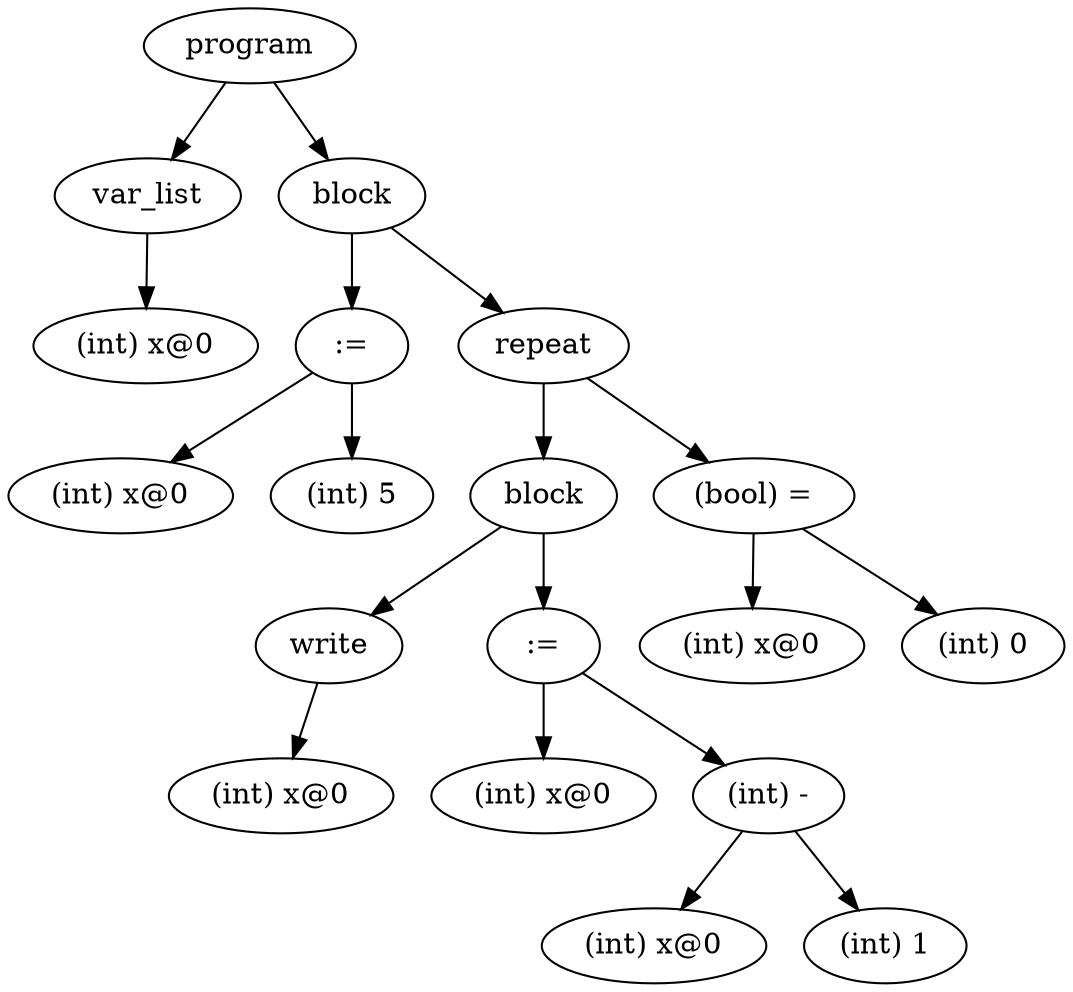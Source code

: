 digraph {
graph [ordering="out"];
node0[label="program"];
node1[label="var_list"];
node2[label="(int) x@0"];
node1 -> node2;
node0 -> node1;
node3[label="block"];
node4[label=":="];
node5[label="(int) x@0"];
node4 -> node5;
node6[label="(int) 5"];
node4 -> node6;
node3 -> node4;
node7[label="repeat"];
node8[label="block"];
node9[label="write"];
node10[label="(int) x@0"];
node9 -> node10;
node8 -> node9;
node11[label=":="];
node12[label="(int) x@0"];
node11 -> node12;
node13[label="(int) -"];
node14[label="(int) x@0"];
node13 -> node14;
node15[label="(int) 1"];
node13 -> node15;
node11 -> node13;
node8 -> node11;
node7 -> node8;
node16[label="(bool) ="];
node17[label="(int) x@0"];
node16 -> node17;
node18[label="(int) 0"];
node16 -> node18;
node7 -> node16;
node3 -> node7;
node0 -> node3;
}
